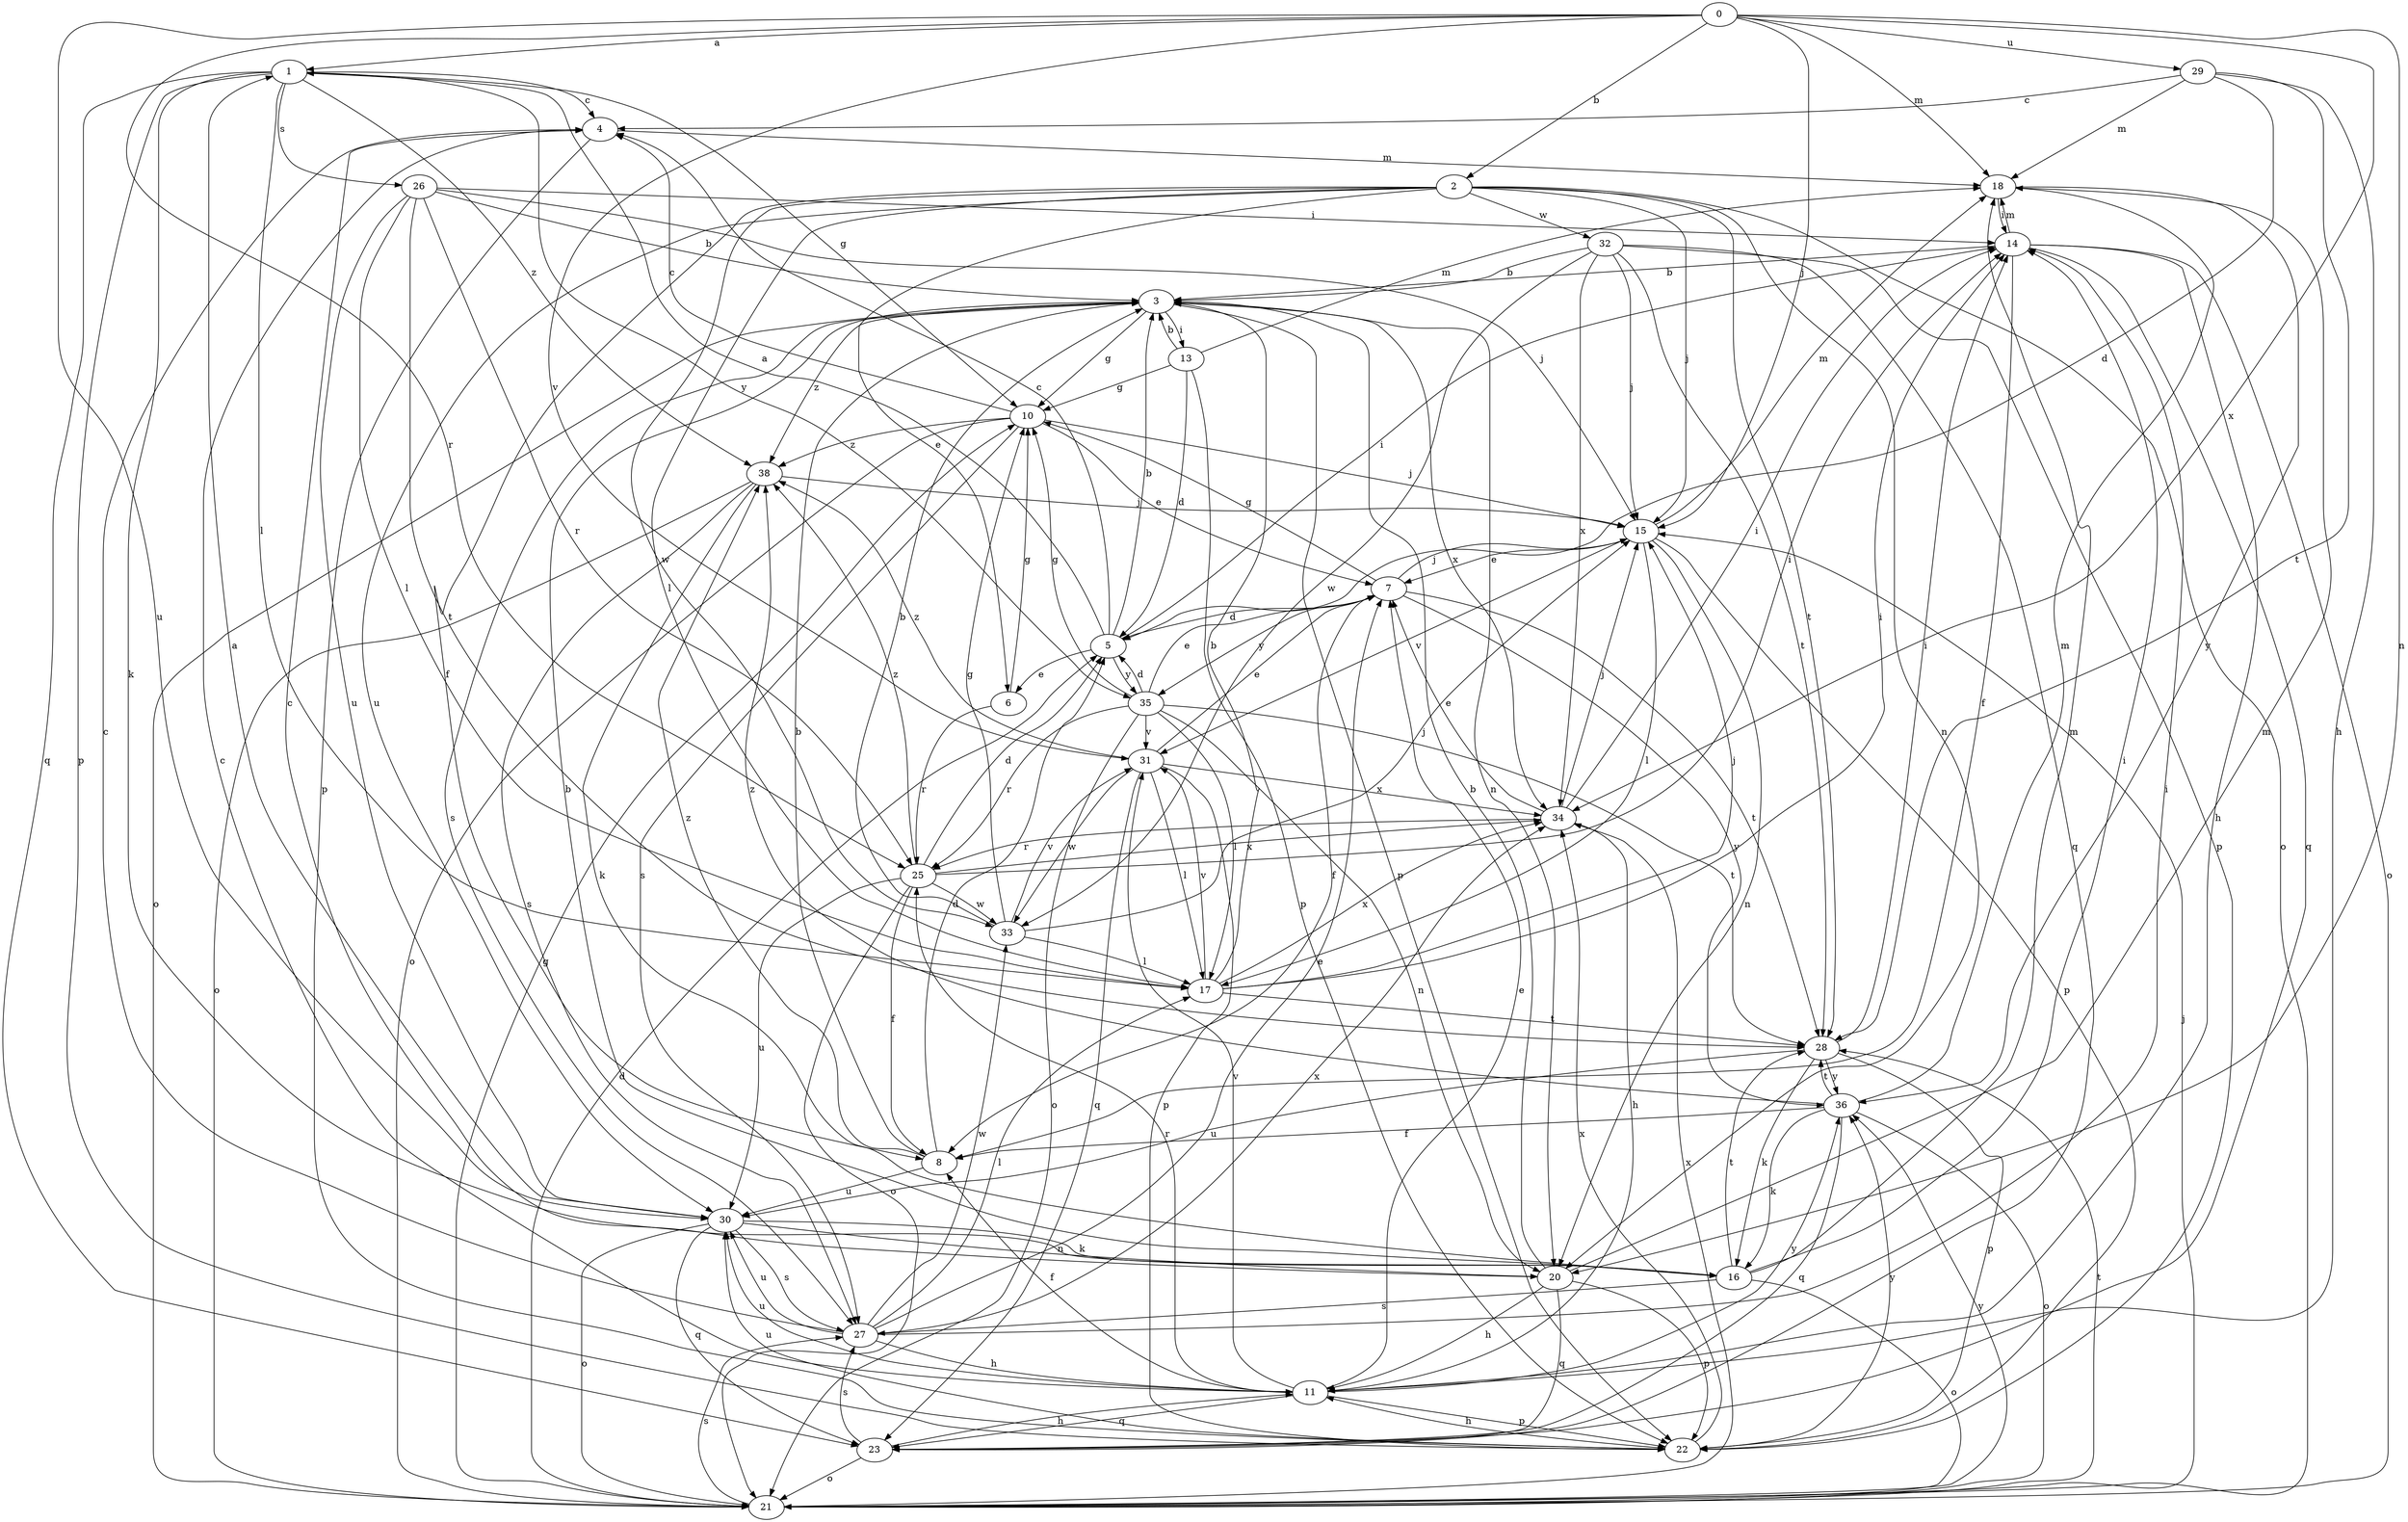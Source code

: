 strict digraph  {
0;
1;
2;
3;
4;
5;
6;
7;
8;
10;
11;
13;
14;
15;
16;
17;
18;
20;
21;
22;
23;
25;
26;
27;
28;
29;
30;
31;
32;
33;
34;
35;
36;
38;
0 -> 1  [label=a];
0 -> 2  [label=b];
0 -> 15  [label=j];
0 -> 18  [label=m];
0 -> 20  [label=n];
0 -> 25  [label=r];
0 -> 29  [label=u];
0 -> 30  [label=u];
0 -> 31  [label=v];
0 -> 34  [label=x];
1 -> 4  [label=c];
1 -> 10  [label=g];
1 -> 16  [label=k];
1 -> 17  [label=l];
1 -> 22  [label=p];
1 -> 23  [label=q];
1 -> 26  [label=s];
1 -> 35  [label=y];
1 -> 38  [label=z];
2 -> 6  [label=e];
2 -> 8  [label=f];
2 -> 15  [label=j];
2 -> 17  [label=l];
2 -> 20  [label=n];
2 -> 21  [label=o];
2 -> 28  [label=t];
2 -> 30  [label=u];
2 -> 32  [label=w];
2 -> 33  [label=w];
3 -> 10  [label=g];
3 -> 13  [label=i];
3 -> 20  [label=n];
3 -> 21  [label=o];
3 -> 22  [label=p];
3 -> 27  [label=s];
3 -> 34  [label=x];
3 -> 38  [label=z];
4 -> 18  [label=m];
4 -> 22  [label=p];
5 -> 1  [label=a];
5 -> 3  [label=b];
5 -> 4  [label=c];
5 -> 6  [label=e];
5 -> 14  [label=i];
5 -> 35  [label=y];
6 -> 10  [label=g];
6 -> 25  [label=r];
7 -> 5  [label=d];
7 -> 8  [label=f];
7 -> 10  [label=g];
7 -> 15  [label=j];
7 -> 28  [label=t];
7 -> 35  [label=y];
7 -> 36  [label=y];
8 -> 3  [label=b];
8 -> 5  [label=d];
8 -> 30  [label=u];
8 -> 38  [label=z];
10 -> 4  [label=c];
10 -> 7  [label=e];
10 -> 15  [label=j];
10 -> 21  [label=o];
10 -> 27  [label=s];
10 -> 38  [label=z];
11 -> 4  [label=c];
11 -> 7  [label=e];
11 -> 8  [label=f];
11 -> 22  [label=p];
11 -> 23  [label=q];
11 -> 25  [label=r];
11 -> 30  [label=u];
11 -> 31  [label=v];
11 -> 36  [label=y];
13 -> 3  [label=b];
13 -> 5  [label=d];
13 -> 10  [label=g];
13 -> 18  [label=m];
13 -> 22  [label=p];
14 -> 3  [label=b];
14 -> 8  [label=f];
14 -> 11  [label=h];
14 -> 18  [label=m];
14 -> 21  [label=o];
14 -> 23  [label=q];
15 -> 7  [label=e];
15 -> 17  [label=l];
15 -> 18  [label=m];
15 -> 20  [label=n];
15 -> 22  [label=p];
15 -> 31  [label=v];
16 -> 3  [label=b];
16 -> 14  [label=i];
16 -> 18  [label=m];
16 -> 21  [label=o];
16 -> 27  [label=s];
16 -> 28  [label=t];
17 -> 3  [label=b];
17 -> 14  [label=i];
17 -> 15  [label=j];
17 -> 28  [label=t];
17 -> 31  [label=v];
17 -> 34  [label=x];
18 -> 14  [label=i];
18 -> 36  [label=y];
20 -> 3  [label=b];
20 -> 4  [label=c];
20 -> 11  [label=h];
20 -> 18  [label=m];
20 -> 22  [label=p];
20 -> 23  [label=q];
21 -> 5  [label=d];
21 -> 10  [label=g];
21 -> 15  [label=j];
21 -> 27  [label=s];
21 -> 28  [label=t];
21 -> 34  [label=x];
21 -> 36  [label=y];
22 -> 11  [label=h];
22 -> 30  [label=u];
22 -> 34  [label=x];
22 -> 36  [label=y];
23 -> 11  [label=h];
23 -> 21  [label=o];
23 -> 27  [label=s];
25 -> 5  [label=d];
25 -> 8  [label=f];
25 -> 14  [label=i];
25 -> 21  [label=o];
25 -> 30  [label=u];
25 -> 33  [label=w];
25 -> 34  [label=x];
25 -> 38  [label=z];
26 -> 3  [label=b];
26 -> 14  [label=i];
26 -> 15  [label=j];
26 -> 17  [label=l];
26 -> 25  [label=r];
26 -> 28  [label=t];
26 -> 30  [label=u];
27 -> 4  [label=c];
27 -> 7  [label=e];
27 -> 11  [label=h];
27 -> 14  [label=i];
27 -> 17  [label=l];
27 -> 30  [label=u];
27 -> 33  [label=w];
27 -> 34  [label=x];
28 -> 14  [label=i];
28 -> 16  [label=k];
28 -> 22  [label=p];
28 -> 30  [label=u];
28 -> 36  [label=y];
29 -> 4  [label=c];
29 -> 5  [label=d];
29 -> 11  [label=h];
29 -> 18  [label=m];
29 -> 28  [label=t];
30 -> 1  [label=a];
30 -> 16  [label=k];
30 -> 20  [label=n];
30 -> 21  [label=o];
30 -> 23  [label=q];
30 -> 27  [label=s];
31 -> 7  [label=e];
31 -> 17  [label=l];
31 -> 22  [label=p];
31 -> 23  [label=q];
31 -> 33  [label=w];
31 -> 34  [label=x];
31 -> 38  [label=z];
32 -> 3  [label=b];
32 -> 15  [label=j];
32 -> 22  [label=p];
32 -> 23  [label=q];
32 -> 28  [label=t];
32 -> 33  [label=w];
32 -> 34  [label=x];
33 -> 3  [label=b];
33 -> 10  [label=g];
33 -> 15  [label=j];
33 -> 17  [label=l];
33 -> 31  [label=v];
34 -> 7  [label=e];
34 -> 11  [label=h];
34 -> 14  [label=i];
34 -> 15  [label=j];
34 -> 25  [label=r];
35 -> 5  [label=d];
35 -> 7  [label=e];
35 -> 10  [label=g];
35 -> 17  [label=l];
35 -> 20  [label=n];
35 -> 21  [label=o];
35 -> 25  [label=r];
35 -> 28  [label=t];
35 -> 31  [label=v];
36 -> 8  [label=f];
36 -> 16  [label=k];
36 -> 18  [label=m];
36 -> 21  [label=o];
36 -> 23  [label=q];
36 -> 28  [label=t];
36 -> 38  [label=z];
38 -> 15  [label=j];
38 -> 16  [label=k];
38 -> 21  [label=o];
38 -> 27  [label=s];
}

